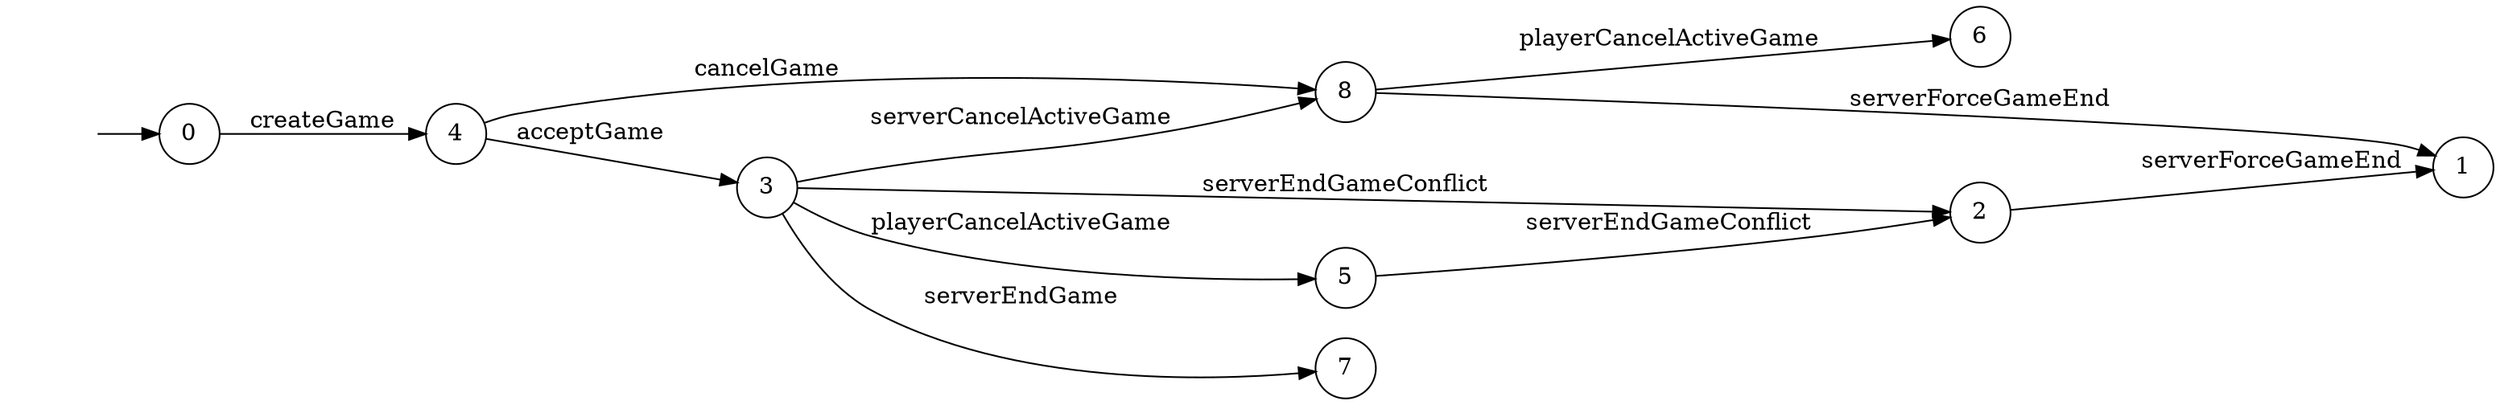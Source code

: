 digraph "./InvConPlus/Dapp-Automata-data/result/model/0xC95D227a1CF92b6FD156265AA8A3cA7c7DE0F28e/GameChannel/FSM-7" {
	graph [rankdir=LR]
	"" [label="" shape=plaintext]
	3 [label=3 shape=circle]
	8 [label=8 shape=circle]
	0 [label=0 shape=circle]
	5 [label=5 shape=circle]
	4 [label=4 shape=circle]
	6 [label=6 shape=circle]
	1 [label=1 shape=circle]
	7 [label=7 shape=circle]
	2 [label=2 shape=circle]
	"" -> 0 [label=""]
	0 -> 4 [label=createGame]
	4 -> 8 [label=cancelGame]
	4 -> 3 [label=acceptGame]
	3 -> 7 [label=serverEndGame]
	3 -> 5 [label=playerCancelActiveGame]
	3 -> 8 [label=serverCancelActiveGame]
	3 -> 2 [label=serverEndGameConflict]
	2 -> 1 [label=serverForceGameEnd]
	5 -> 2 [label=serverEndGameConflict]
	8 -> 6 [label=playerCancelActiveGame]
	8 -> 1 [label=serverForceGameEnd]
}
